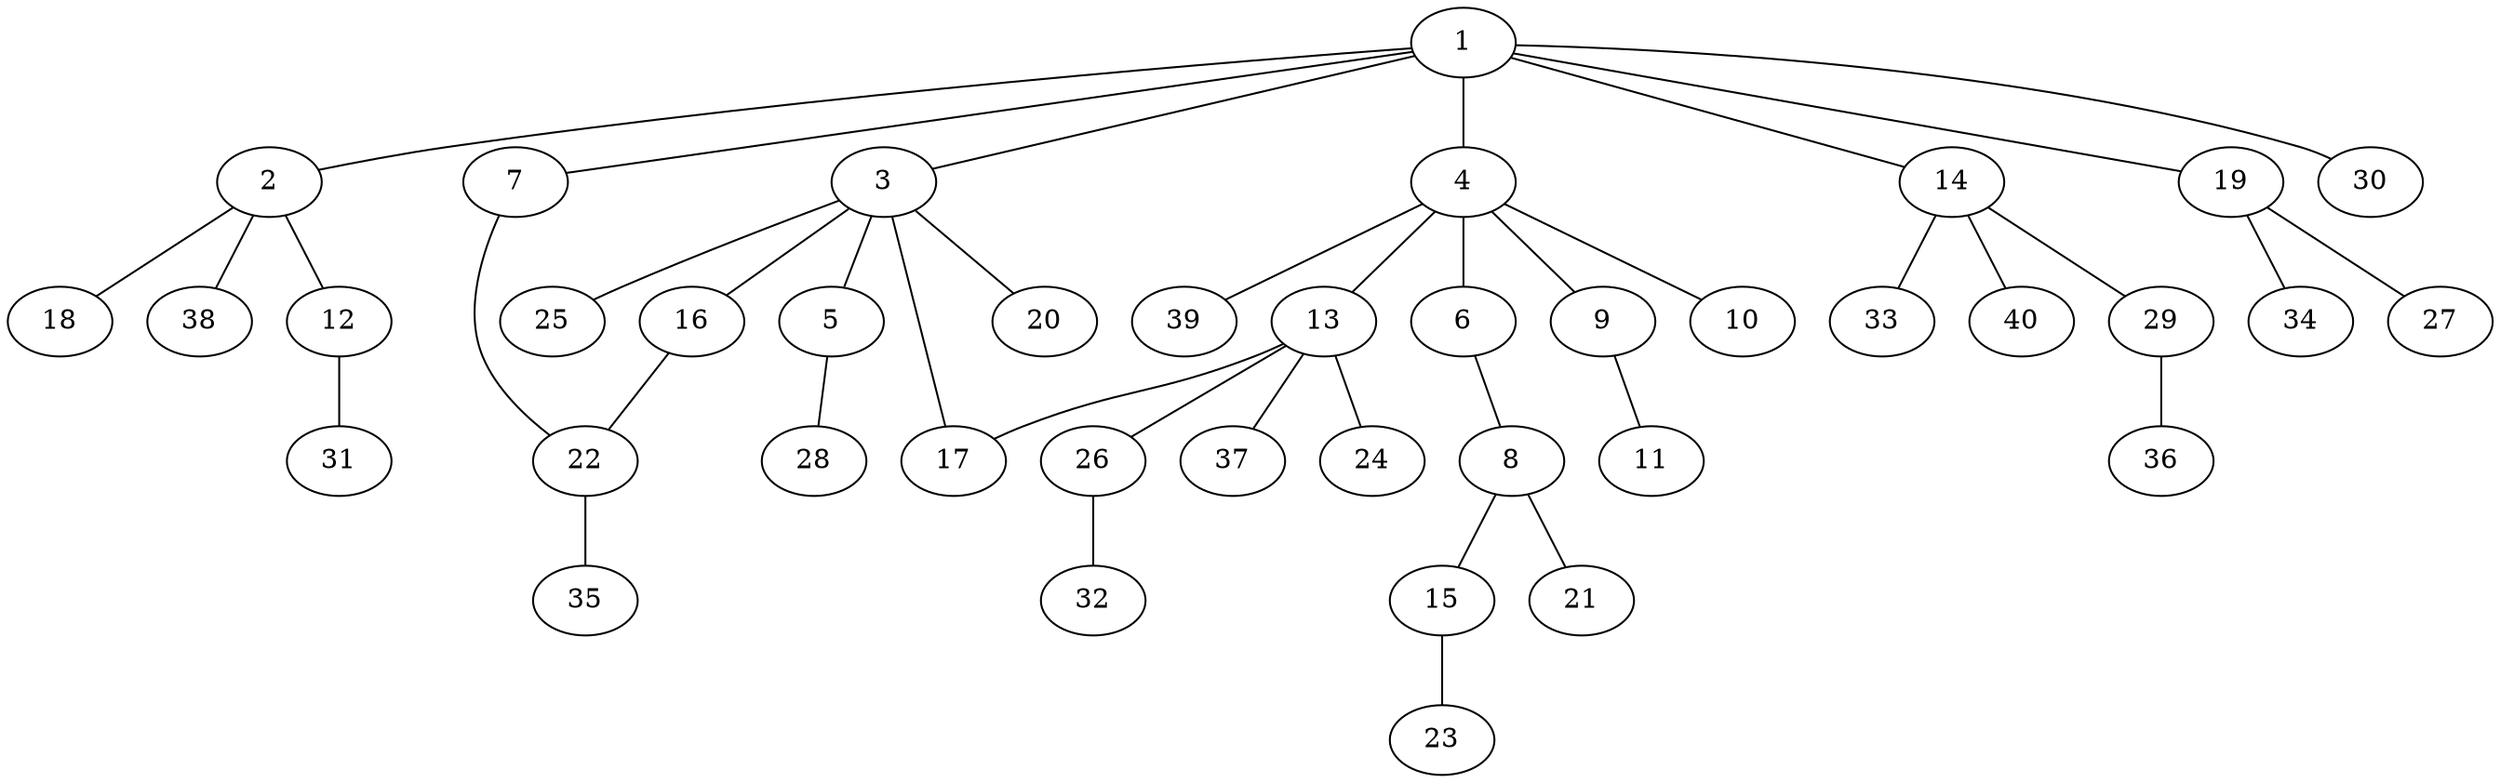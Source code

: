 graph graphname {1--2
1--3
1--4
1--7
1--14
1--19
1--30
2--12
2--18
2--38
3--5
3--16
3--17
3--20
3--25
4--6
4--9
4--10
4--13
4--39
5--28
6--8
7--22
8--15
8--21
9--11
12--31
13--17
13--24
13--26
13--37
14--29
14--33
14--40
15--23
16--22
19--27
19--34
22--35
26--32
29--36
}